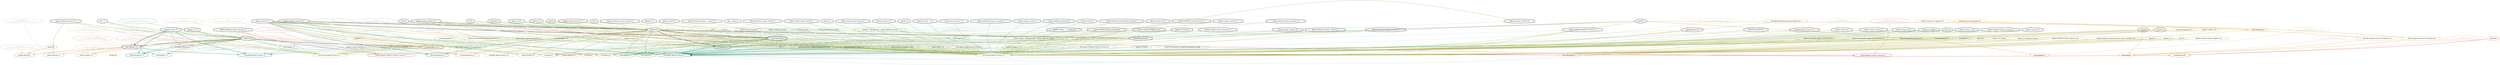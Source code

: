 strict digraph {
    node [shape=box];
    graph [splines=curved];
    277 [label="SPDXLicense\n2e979a0ee8bb4e88ead27bdbeb95f9c6"
        ,fontcolor=gray
        ,color="#b8bf62"
        ,fillcolor="beige;1"
        ,shape=ellipse];
    278 [label="spdx:Apache-1.0"
        ,shape=doubleoctagon];
    279 [label="Apache-1.0"
        ,shape=doubleoctagon];
    280 [label="Apache License 1.0"
        ,shape=doubleoctagon];
    293 [label="SPDXLicense\n13270ee890cf21b28236b715c5750e58"
        ,fontcolor=gray
        ,color="#b8bf62"
        ,fillcolor="beige;1"
        ,shape=ellipse];
    294 [label="spdx:Apache-2.0"
        ,shape=tripleoctagon];
    295 [label="Apache-2.0"
        ,shape=doubleoctagon];
    296 [label="Apache License 2.0"
        ,shape=doubleoctagon];
    4896 [label="OSILicense\n59a5d674a5bebcfaac422eaaf5910e85"
         ,fontcolor=gray
         ,color="#78ab63"
         ,fillcolor="beige;1"
         ,shape=ellipse];
    4897 [label="osi:Apache-2.0"
         ,shape=doubleoctagon];
    4898 [label="Apache License, Version 2.0"
         ,shape=doubleoctagon];
    4899 [label="DEP5:Apache-2.0"
         ,color="#78ab63"
         ,shape=doubleoctagon];
    4900 [label="Trove:License :: OSI Approved :: Apache Software License"
         ,color="#78ab63"
         ,shape=doubleoctagon];
    4901 [label="License :: OSI Approved :: Apache Software License"
         ,color="#78ab63"
         ,shape=doubleoctagon];
    5458 [label="GoogleLicense\n470be82c5e44df12db50cdacd5353d4b"
         ,fontcolor=gray
         ,color="#e06f45"
         ,fillcolor="beige;1"
         ,shape=ellipse];
    5459 [label="google:Apache10"
         ,color="#e06f45"
         ,shape=doubleoctagon];
    5460 [label=Apache10
         ,color="#e06f45"
         ,shape=doubleoctagon];
    5464 [label="GoogleLicense\n1faed03df800124d440e3d6d27d497ce"
         ,fontcolor=gray
         ,color="#e06f45"
         ,fillcolor="beige;1"
         ,shape=ellipse];
    5465 [label="google:Apache20"
         ,color="#e06f45"
         ,shape=doubleoctagon];
    5466 [label=Apache20
         ,color="#e06f45"
         ,shape=doubleoctagon];
    5878 [label="FedoraEntry\n2076d6cb36ab6e203af135a18e775e1d"
         ,fontcolor=gray
         ,color="#e09d4b"
         ,fillcolor="beige;1"
         ,shape=ellipse];
    5879 [label="Fedora:Apache-1.0"
         ,color="#e09d4b"
         ,shape=doubleoctagon];
    5880 [label="Apache Software License 1.0"
         ,shape=doubleoctagon];
    5881 [label="ASL 1.0"
         ,shape=doubleoctagon];
    5901 [label="FedoraEntry\n88fdb2c32ed7e670c4678d4bd13f224f"
         ,fontcolor=gray
         ,color="#e09d4b"
         ,fillcolor="beige;1"
         ,shape=ellipse];
    5902 [label="Fedora:Apache-2.0"
         ,color="#e09d4b"
         ,shape=doubleoctagon];
    5903 [label="Apache Software License 2.0"
         ,shape=doubleoctagon];
    5904 [label="ASL 2.0"
         ,shape=doubleoctagon];
    8641 [label="BlueOakCouncil\n6eb0586f9de92c4ddfcdb0138e605d37"
         ,fontcolor=gray
         ,color="#00876c"
         ,fillcolor="beige;1"
         ,shape=ellipse];
    8642 [label="BlueOak:Apache-2.0"
         ,color="#00876c"
         ,shape=doubleoctagon];
    8761 [label="BlueOakCouncil\n38a8aaf1fe920b0513ac3065b4a5e2e3"
         ,fontcolor=gray
         ,color="#00876c"
         ,fillcolor="beige;1"
         ,shape=ellipse];
    8762 [label="BlueOak:Apache-1.0"
         ,color="#00876c"
         ,shape=doubleoctagon];
    9585 [label="OSADLRule\n36afe69a9aa0ad2598b97eb33f60dfed"
         ,fontcolor=gray
         ,color="#58a066"
         ,fillcolor="beige;1"
         ,shape=ellipse];
    9586 [label="osadl:Apache-1.0"
         ,color="#58a066"
         ,shape=doubleoctagon];
    9659 [label="OSADLRule\n49aee6101409bf0135b67aafa61701c1"
         ,fontcolor=gray
         ,color="#58a066"
         ,fillcolor="beige;1"
         ,shape=ellipse];
    9660 [label="osadl:Apache-2.0"
         ,color="#58a066"
         ,shape=doubleoctagon];
    9886 [label="OSADLMatrix\nc6ea3454b62996dd9418bf4be96546f0"
         ,fontcolor=gray
         ,color="#58a066"
         ,fillcolor="beige;1"
         ,shape=ellipse];
    9890 [label="OSADLMatrix\n6830ea32e58246b02014394270184c21"
         ,fontcolor=gray
         ,color="#58a066"
         ,fillcolor="beige;1"
         ,shape=ellipse];
    10776 [label="fsf:apache1"
          ,color="#deb256"
          ,shape=octagon];
    10781 [label="FSF\naf5908451e26371ad0502296561208ba"
          ,fontcolor=gray
          ,color="#deb256"
          ,fillcolor="beige;1"
          ,shape=ellipse];
    10782 [label="fsf:apache2"
          ,color="#deb256"
          ,shape=doubleoctagon];
    10783 [label=apache2
          ,shape=doubleoctagon];
    10946 [label="ChooseALicense\n426cf0231d187cdfb50b1c185e6e465b"
          ,fontcolor=gray
          ,color="#58a066"
          ,fillcolor="beige;1"
          ,shape=ellipse];
    10947 [label="cal:apache-2"
          ,color="#58a066"
          ,shape=doubleoctagon];
    10948 [label="apache-2"
          ,shape=doubleoctagon];
    11834 [label="ScancodeData\n45fc63b153cea6b8dc17d408cc65fc07"
          ,fontcolor=gray
          ,color="#dac767"
          ,fillcolor="beige;1"
          ,shape=ellipse];
    11835 [label="scancode:apache-1.0"
          ,shape=doubleoctagon];
    11836 [label="Apache 1.0"
          ,color="#dac767"
          ,shape=doubleoctagon];
    11858 [label="ScancodeData\n9782aed28af73910dc5f9e54cd191a1b"
          ,fontcolor=gray
          ,color="#dac767"
          ,fillcolor="beige;1"
          ,shape=ellipse];
    11859 [label="scancode:apache-2.0"
          ,shape=doubleoctagon];
    11860 [label="Apache 2.0"
          ,shape=doubleoctagon];
    25971 [label="OSLC\nf4919478e037682a0831b1cdf2a6de30"
          ,fontcolor=gray
          ,color="#98b561"
          ,fillcolor="beige;1"
          ,shape=ellipse];
    25972 [label="oslc:Apache-2"
          ,color="#98b561"
          ,shape=doubleoctagon];
    26100 [label="Fossology\nd274775dd6fd7db1f9c6efa3cfcd7705"
          ,fontcolor=gray
          ,color="#e18745"
          ,fillcolor="beige;1"
          ,shape=ellipse];
    26101 [label="fossology:Apache-1.0"
          ,color="#e18745"
          ,shape=doubleoctagon];
    26103 [label="Fossology\n0c2e8b01523f97724ea058224e60f4e9"
          ,fontcolor=gray
          ,color="#e18745"
          ,fillcolor="beige;1"
          ,shape=ellipse];
    26104 [label="fossology:Apache-2.0"
          ,color="#e18745"
          ,shape=doubleoctagon];
    28339 [label="OKFN\n31305343b21aac2d9963ba752be1aae1"
          ,fontcolor=gray
          ,color="#379469"
          ,fillcolor="beige;1"
          ,shape=ellipse];
    28340 [label="apache2.0"
          ,shape=doubleoctagon];
    28604 [label="OrtLicenseCategorization\necc6beaffb34f564988f8b30dc84e40e"
          ,fontcolor=gray
          ,color="#dc574a"
          ,fillcolor="beige;1"
          ,shape=ellipse];
    28606 [label="OrtLicenseCategorization\nd70d8f32d4d34a409409dea2454a99ae"
          ,fontcolor=gray
          ,color="#dc574a"
          ,fillcolor="beige;1"
          ,shape=ellipse];
    35458 [label="OrtLicenseCategorization\n4f5da1d15d0d39700c6197788aa23259"
          ,fontcolor=gray
          ,color="#e18745"
          ,fillcolor="beige;1"
          ,shape=ellipse];
    35461 [label="OrtLicenseCategorization\n4fd0e6563f909218396541bf3702fec7"
          ,fontcolor=gray
          ,color="#e18745"
          ,fillcolor="beige;1"
          ,shape=ellipse];
    36456 [label="CavilLicenseChange\na7a20db5e5417b45744932d48d2ca2b6"
          ,fontcolor=gray
          ,color="#379469"
          ,fillcolor="beige;1"
          ,shape=ellipse];
    36457 [label="cavil:Apache-1.0"
          ,color="#379469"
          ,shape=doubleoctagon];
    36461 [label="CavilLicenseChange\n4a6ce3994133aa829098163803bd97d0"
          ,fontcolor=gray
          ,color="#379469"
          ,fillcolor="beige;1"
          ,shape=ellipse];
    36462 [label="cavil:Apache-2.0"
          ,color="#379469"
          ,shape=doubleoctagon];
    36463 [label=ASL2
          ,shape=doubleoctagon];
    36464 [label="ASLv.."
          ,color="#379469"
          ,shape=octagon];
    36465 [label=ASLv2
          ,shape=doubleoctagon];
    36466 [label="ASLv2.0"
          ,color="#379469"
          ,shape=octagon];
    36467 [label="Apache License"
          ,shape=octagon];
    36468 [label="Apache License Version 2.0"
          ,shape=doubleoctagon];
    36469 [label="Apache Software License"
          ,shape=octagon];
    36470 [label="Apache Software License .."
          ,color="#379469"
          ,shape=octagon];
    36471 [label="Apache Software License, Version 2.0"
          ,shape=doubleoctagon];
    36472 [label="Apache v2.0"
          ,shape=doubleoctagon];
    36473 [label="The Apache Software License"
          ,color="#379469"
          ,shape=octagon];
    38683 [label="MetaeffektLicense\n9fa4ad242965701e6e059a4ebc16899b"
          ,fontcolor=gray
          ,color="#00876c"
          ,fillcolor="beige;1"
          ,shape=ellipse];
    38684 [label="metaeffekt:Apache License 2.0"
          ,color="#00876c"
          ,shape=doubleoctagon];
    38685 [label="Apache License, ASL Version 2.0"
          ,shape=doubleoctagon];
    38686 [label="The Apache Software License, Version 2.0"
          ,color="#00876c"
          ,shape=octagon];
    38687 [label="apache 2"
          ,shape=doubleoctagon];
    38688 [label=apache_v2
          ,shape=doubleoctagon];
    38689 [label="Apache Sofware License, Version 2.0"
          ,shape=doubleoctagon];
    38690 [label="Apache Software License,Version 2.0"
          ,shape=doubleoctagon];
    38691 [label="Apache Software License, Verision 2.0"
          ,shape=doubleoctagon];
    38692 [label="Apache Software License, Verion 2.0"
          ,shape=doubleoctagon];
    38693 [label="Apache Software License, Ve rsion 2.0"
          ,shape=doubleoctagon];
    38694 [label="Apache Software Licence, Version 2.0"
          ,shape=doubleoctagon];
    38695 [label="Apache Software License, Versino 2.0"
          ,shape=doubleoctagon];
    38696 [label="Apache Public License, Version 2"
          ,shape=doubleoctagon];
    38697 [label="Apache License (VERSION 2.0)"
          ,shape=doubleoctagon];
    38698 [label="Apache Licence, version 2.0"
          ,shape=doubleoctagon];
    38699 [label="Apache2 License"
          ,color="#00876c"
          ,shape=octagon];
    38700 [label="Apache-2.0 License"
          ,shape=doubleoctagon];
    38701 [label="Apache v2"
          ,shape=doubleoctagon];
    38702 [label="Apache v.2 License"
          ,shape=doubleoctagon];
    38703 [label="Apache license, version 2"
          ,shape=doubleoctagon];
    38704 [label="Apache Version 2.0"
          ,shape=doubleoctagon];
    38705 [label="Apache Source License 2.0"
          ,shape=doubleoctagon];
    38706 [label="Apache Software License version 2.0"
          ,shape=doubleoctagon];
    38707 [label="Apache Software License V2.0"
          ,shape=doubleoctagon];
    38708 [label="Apache Software License - Version 2.0"
          ,shape=doubleoctagon];
    38709 [label="Apache Software License (ASL) version 2.0"
          ,shape=doubleoctagon];
    38710 [label="Apache License, Verison 2.0"
          ,shape=doubleoctagon];
    38711 [label="Apache License, Verision 2.0"
          ,shape=doubleoctagon];
    38712 [label="Apache License v2"
          ,shape=doubleoctagon];
    38713 [label="Apache License v 2.0"
          ,shape=doubleoctagon];
    38714 [label="Apache License V2.0"
          ,shape=doubleoctagon];
    38715 [label="Apache License 2"
          ,shape=doubleoctagon];
    38716 [label="Apache License - v2.0"
          ,shape=doubleoctagon];
    38717 [label="Apache License - v 2.0"
          ,shape=doubleoctagon];
    38718 [label="Apache License - Version 2.0"
          ,shape=doubleoctagon];
    38719 [label="Apache License (v2.0)"
          ,shape=doubleoctagon];
    38720 [label="Apache Licens version 2.0"
          ,shape=doubleoctagon];
    38721 [label="Apache Licene 2.0"
          ,shape=doubleoctagon];
    38722 [label="Apache Licence 2.0"
          ,shape=doubleoctagon];
    38723 [label="Apache 2 license"
          ,color="#00876c"
          ,shape=octagon];
    38724 [label="http://www.opensource.org/licenses/apache2.0.php"
          ,color="#00876c"
          ,shape=octagon];
    38726 [label="Apache Software License， Version 2.0"
          ,shape=doubleoctagon];
    38727 [label=ALv2
          ,shape=doubleoctagon];
    38728 [label="APACHE LICENSE-2.0"
          ,shape=doubleoctagon];
    38729 [label="ASL, version 2"
          ,shape=doubleoctagon];
    38730 [label="ASL-2.0"
          ,shape=doubleoctagon];
    38731 [label="ASL 2"
          ,color="#00876c"
          ,shape=octagon];
    38732 [label="http://opensource.org/licenses/apache2.0.php"
          ,color="#00876c"
          ,shape=octagon];
    38734 [label="Apache (Software) License, version 2.0"
          ,shape=doubleoctagon];
    38735 [label="http://xml.apache.org/xerces2-j/"
          ,color="#00876c"
          ,shape=octagon];
    38737 [label="Apache License, = = Version 2.0"
          ,shape=doubleoctagon];
    38738 [label="Apache (ASL) 2.0"
          ,color="#00876c"
          ,shape=octagon];
    38739 [label="Apache Software License v2"
          ,color="#00876c"
          ,shape=octagon];
    38740 [label="www.apache.org/licenses/LICENSE-2.0"
          ,color="#00876c"
          ,shape=octagon];
    38762 [label="MetaeffektLicense\nc08dd103dbe3d931f49b6fa24b75cbef"
          ,fontcolor=gray
          ,color="#00876c"
          ,fillcolor="beige;1"
          ,shape=ellipse];
    38763 [label="metaeffekt:Apache License 1.0"
          ,color="#00876c"
          ,shape=doubleoctagon];
    38764 [label="Apache License Version 1.0"
          ,color="#00876c"
          ,shape=octagon];
    38765 [label="http://www.apache.org/licenses/LICENSE-1.0"
          ,color="#00876c"
          ,shape=octagon];
    38767 [label="https://spdx.org/licenses/apache-1.0"
          ,color="#00876c"
          ,shape=octagon];
    50041 [label="HermineLicense\nd38b64199d2f8642cffcc5fc99c5c9f2"
          ,fontcolor=gray
          ,color="#dc574a"
          ,fillcolor="beige;1"
          ,shape=ellipse];
    50045 [label="HermineLicense\n8164a9580d2ddac60933a22d59a0e124"
          ,fontcolor=gray
          ,color="#dc574a"
          ,fillcolor="beige;1"
          ,shape=ellipse];
    50215 [label="WarprLicense\n8c25c82a8611a7ea85ab3257bcb703d0"
          ,fontcolor=gray
          ,color="#e09d4b"
          ,fillcolor="beige;1"
          ,shape=ellipse];
    50216 [label="warpr:Apache-2"
          ,color="#e09d4b"
          ,shape=doubleoctagon];
    50369 [label="FossLicense\na3ba433ea676b883f4149167c34baebb"
          ,fontcolor=gray
          ,color="#b8bf62"
          ,fillcolor="beige;1"
          ,shape=ellipse];
    50370 [label="foss-license:Apache License 1.0"
          ,color="#b8bf62"
          ,shape=doubleoctagon];
    50371 [label="Apache License-1.0"
          ,color="#b8bf62"
          ,shape=doubleoctagon];
    50372 [label="Apache (v1.0)"
          ,shape=doubleoctagon];
    50373 [label="Apache Software License, Version 1.0"
          ,shape=doubleoctagon];
    50374 [label="scancode://apache-1.0"
          ,color="#b8bf62"
          ,shape=doubleoctagon];
    50375 [label="http://www.apache.org/licenses/LICENSE-1.0"
          ,color="#b8bf62"
          ,shape=doubleoctagon];
    50376 [label="https://spdx.org/licenses/apache-1.0"
          ,color="#b8bf62"
          ,shape=doubleoctagon];
    50377 [label="scancode:apache-1.0"
          ,color="#b8bf62"
          ,shape=doubleoctagon];
    50386 [label="FossLicense\n35bb849ec7d157f19f1ad717a139d4f7"
          ,fontcolor=gray
          ,color="#b8bf62"
          ,fillcolor="beige;1"
          ,shape=ellipse];
    50387 [label="foss-license:Apache License 2.0"
          ,color="#b8bf62"
          ,shape=doubleoctagon];
    50388 [label="Apache (v2.0)"
          ,shape=doubleoctagon];
    50389 [label="scancode://apache-2.0"
          ,color="#b8bf62"
          ,shape=doubleoctagon];
    50390 [label="The Apache Software License, Version 2.0"
          ,color="#b8bf62"
          ,shape=doubleoctagon];
    50391 [label="Apache License  2.0"
          ,color="#b8bf62"
          ,shape=doubleoctagon];
    50392 [label="http://www.apache.org/licenses/LICENSE-2.0"
          ,color="#b8bf62"
          ,shape=doubleoctagon];
    50393 [label="https://www.apache.org/licenses/LICENSE-2.0"
          ,color="#b8bf62"
          ,shape=doubleoctagon];
    50394 [label="http://xml.apache.org/xerces2-j/"
          ,color="#b8bf62"
          ,shape=doubleoctagon];
    50395 [label="scancode:apache-2.0"
          ,color="#b8bf62"
          ,shape=doubleoctagon];
    50396 [label="osi:Apache-2.0"
          ,color="#b8bf62"
          ,shape=doubleoctagon];
    50397 [label=Apachev2
          ,color="#b8bf62"
          ,shape=doubleoctagon];
    50398 [label="Apache 2.0 License"
          ,color="#b8bf62"
          ,shape=doubleoctagon];
    50399 [label="Apache 2.0 Software License"
          ,color="#b8bf62"
          ,shape=doubleoctagon];
    50400 [label="Apache Software License (Apache-2.0)"
          ,color="#b8bf62"
          ,shape=doubleoctagon];
    50401 [label="Apache Software License (Apache License, Version 2.0)"
          ,color="#b8bf62"
          ,shape=doubleoctagon];
    50402 [label="Apache 2."
          ,color="#b8bf62"
          ,shape=doubleoctagon];
    50403 [label="Apache -2.0"
          ,color="#b8bf62"
          ,shape=doubleoctagon];
    50404 [label="ASL2.0"
          ,color="#b8bf62"
          ,shape=doubleoctagon];
    50405 [label="Apache Software License (Apache 2.0)"
          ,color="#b8bf62"
          ,shape=doubleoctagon];
    51035 [label="FOSSLight\nbcfd62087da4e3c189c18d3569b29c22"
          ,fontcolor=gray
          ,color="#dac767"
          ,fillcolor="beige;1"
          ,shape=ellipse];
    51036 [label="fosslight:Apache License 2.0"
          ,color="#dac767"
          ,shape=doubleoctagon];
    51344 [label="HitachiOpenLicense\n6c442c0c638061223a2728b19c38e922"
          ,fontcolor=gray
          ,color="#d43d51"
          ,fillcolor="beige;1"
          ,shape=ellipse];
    51345 [label="hitachi:Apache License, Version 2.0"
          ,color="#d43d51"
          ,shape=doubleoctagon];
    51351 [label="HitachiOpenLicense\n980ccccd50c838e687504949e93a9fbc"
          ,fontcolor=gray
          ,color="#d43d51"
          ,fillcolor="beige;1"
          ,shape=ellipse];
    51352 [label="hitachi:Apache Software License, Version 1.0"
          ,color="#d43d51"
          ,shape=doubleoctagon];
    54330 [label="EclipseLicense\n2291a898ec2850fa4d9a1baa430a4cc5"
          ,fontcolor=gray
          ,color="#98b561"
          ,fillcolor="beige;1"
          ,shape=ellipse];
    54331 [label="eclipse:Apache-1.0"
          ,color="#98b561"
          ,shape=doubleoctagon];
    54334 [label="EclipseLicense\n2bfed1517ab82042e1822283d67ef4bb"
          ,fontcolor=gray
          ,color="#98b561"
          ,fillcolor="beige;1"
          ,shape=ellipse];
    54335 [label="eclipse:Apache-2.0"
          ,color="#98b561"
          ,shape=doubleoctagon];
    56094 [label="TLDRNaming\n4d479a564313ead4291bd17d5db3d77c"
          ,fontcolor=gray
          ,color="#deb256"
          ,fillcolor="beige;1"
          ,shape=ellipse];
    56095 [label="tldr:apache2"
          ,color="#deb256"
          ,shape=doubleoctagon];
    56096 [label="tldr-slug:apache-license-2.0-(apache-2.0)"
          ,color="#deb256"
          ,shape=doubleoctagon];
    56097 [label="apache-license-2.0-(apache-2.0)"
          ,color="#deb256"
          ,shape=doubleoctagon];
    56098 [label="tldr-title:Apache License 2.0 (Apache-2.0)"
          ,color="#deb256"
          ,shape=doubleoctagon];
    56099 [label="Apache License 2.0 (Apache-2.0)"
          ,color="#deb256"
          ,shape=doubleoctagon];
    57930 [label="TLDRNaming\n9fd8ed1aea575baa505486c33c419efa"
          ,fontcolor=gray
          ,color="#deb256"
          ,fillcolor="beige;1"
          ,shape=ellipse];
    57931 [label="tldr-title:Apache 2"
          ,color="#deb256"
          ,shape=doubleoctagon];
    57932 [label="tldr-slug:apache-2"
          ,color="#deb256"
          ,shape=doubleoctagon];
    58446 [label="Curation\n48095e157830adbd6c98b7b6591ffee6"
          ,fontcolor=gray
          ,color="#78ab63"
          ,fillcolor="beige;1"
          ,shape=ellipse];
    58448 [label="Curation\nc35c93bc4e57be1f9c81338a8bd45ce6"
          ,fontcolor=gray
          ,color="#78ab63"
          ,fillcolor="beige;1"
          ,shape=ellipse];
    277 -> 278 [weight=0.5
               ,color="#b8bf62"];
    278 -> 5459 [style=bold
                ,arrowhead=vee
                ,weight=0.7
                ,color="#e06f45"];
    278 -> 5879 [style=bold
                ,arrowhead=vee
                ,weight=0.7
                ,color="#e09d4b"];
    278 -> 9586 [style=bold
                ,arrowhead=vee
                ,weight=0.7
                ,color="#58a066"];
    278 -> 10776 [style=dashed
                 ,arrowhead=vee
                 ,weight=0.5
                 ,color="#deb256"];
    278 -> 38763 [style=bold
                 ,arrowhead=vee
                 ,weight=0.7
                 ,color="#00876c"];
    279 -> 278 [style=bold
               ,arrowhead=vee
               ,weight=0.7];
    279 -> 5879 [style=bold
                ,arrowhead=vee
                ,weight=0.7
                ,color="#e09d4b"];
    279 -> 8762 [style=bold
                ,arrowhead=vee
                ,weight=0.7
                ,color="#00876c"];
    279 -> 9586 [style=bold
                ,arrowhead=vee
                ,weight=0.7
                ,color="#58a066"];
    279 -> 11835 [style=bold
                 ,arrowhead=vee
                 ,weight=0.7];
    279 -> 26101 [style=bold
                 ,arrowhead=vee
                 ,weight=0.7
                 ,color="#e18745"];
    279 -> 36457 [style=bold
                 ,arrowhead=vee
                 ,weight=0.7
                 ,color="#379469"];
    279 -> 36457 [style=bold
                 ,arrowhead=vee
                 ,weight=0.7
                 ,color="#379469"];
    279 -> 54331 [style=bold
                 ,arrowhead=vee
                 ,weight=0.7
                 ,color="#98b561"];
    280 -> 278 [style=bold
               ,arrowhead=vee
               ,weight=0.7];
    280 -> 8762 [style=bold
                ,arrowhead=vee
                ,weight=0.7
                ,color="#00876c"];
    280 -> 11835 [style=bold
                 ,arrowhead=vee
                 ,weight=0.7
                 ,color="#dac767"];
    280 -> 26101 [style=bold
                 ,arrowhead=vee
                 ,weight=0.7
                 ,color="#e18745"];
    280 -> 38763 [style=bold
                 ,arrowhead=vee
                 ,weight=0.7
                 ,color="#00876c"];
    280 -> 38763 [style=bold
                 ,arrowhead=vee
                 ,weight=0.7
                 ,color="#00876c"];
    280 -> 50370 [style=bold
                 ,arrowhead=vee
                 ,weight=0.7
                 ,color="#b8bf62"];
    293 -> 294 [weight=0.5
               ,color="#b8bf62"];
    294 -> 4897 [style=bold
                ,arrowhead=vee
                ,weight=0.7
                ,color="#78ab63"];
    294 -> 5465 [style=bold
                ,arrowhead=vee
                ,weight=0.7
                ,color="#e06f45"];
    294 -> 5902 [style=bold
                ,arrowhead=vee
                ,weight=0.7
                ,color="#e09d4b"];
    294 -> 9660 [style=bold
                ,arrowhead=vee
                ,weight=0.7
                ,color="#58a066"];
    294 -> 10782 [style=dashed
                 ,arrowhead=vee
                 ,weight=0.5
                 ,color="#deb256"];
    294 -> 10947 [style=bold
                 ,arrowhead=vee
                 ,weight=0.7
                 ,color="#58a066"];
    294 -> 25972 [style=bold
                 ,arrowhead=vee
                 ,weight=0.7
                 ,color="#98b561"];
    294 -> 38684 [style=bold
                 ,arrowhead=vee
                 ,weight=0.7
                 ,color="#00876c"];
    295 -> 294 [style=bold
               ,arrowhead=vee
               ,weight=0.7];
    295 -> 4897 [style=bold
                ,arrowhead=vee
                ,weight=0.7];
    295 -> 4899 [style=bold
                ,arrowhead=vee
                ,weight=0.7
                ,color="#78ab63"];
    295 -> 5902 [style=bold
                ,arrowhead=vee
                ,weight=0.7
                ,color="#e09d4b"];
    295 -> 8642 [style=bold
                ,arrowhead=vee
                ,weight=0.7
                ,color="#00876c"];
    295 -> 9660 [style=bold
                ,arrowhead=vee
                ,weight=0.7
                ,color="#58a066"];
    295 -> 11859 [style=bold
                 ,arrowhead=vee
                 ,weight=0.7];
    295 -> 26104 [style=bold
                 ,arrowhead=vee
                 ,weight=0.7
                 ,color="#e18745"];
    295 -> 36462 [style=bold
                 ,arrowhead=vee
                 ,weight=0.7
                 ,color="#379469"];
    295 -> 36462 [style=bold
                 ,arrowhead=vee
                 ,weight=0.7
                 ,color="#379469"];
    295 -> 38684 [style=dashed
                 ,arrowhead=vee
                 ,weight=0.5
                 ,color="#00876c"];
    295 -> 50387 [style=bold
                 ,arrowhead=vee
                 ,weight=0.7
                 ,color="#b8bf62"];
    295 -> 51036 [style=bold
                 ,arrowhead=vee
                 ,weight=0.7
                 ,color="#dac767"];
    295 -> 54335 [style=bold
                 ,arrowhead=vee
                 ,weight=0.7
                 ,color="#98b561"];
    296 -> 294 [style=bold
               ,arrowhead=vee
               ,weight=0.7];
    296 -> 8642 [style=bold
                ,arrowhead=vee
                ,weight=0.7
                ,color="#00876c"];
    296 -> 10947 [style=bold
                 ,arrowhead=vee
                 ,weight=0.7
                 ,color="#58a066"];
    296 -> 11859 [style=bold
                 ,arrowhead=vee
                 ,weight=0.7
                 ,color="#dac767"];
    296 -> 26104 [style=bold
                 ,arrowhead=vee
                 ,weight=0.7
                 ,color="#e18745"];
    296 -> 36462 [style=dashed
                 ,arrowhead=vee
                 ,weight=0.5
                 ,color="#379469"];
    296 -> 38684 [style=bold
                 ,arrowhead=vee
                 ,weight=0.7
                 ,color="#00876c"];
    296 -> 38684 [style=bold
                 ,arrowhead=vee
                 ,weight=0.7
                 ,color="#00876c"];
    296 -> 50387 [style=bold
                 ,arrowhead=vee
                 ,weight=0.7
                 ,color="#b8bf62"];
    296 -> 51036 [style=bold
                 ,arrowhead=vee
                 ,weight=0.7
                 ,color="#dac767"];
    4896 -> 4897 [weight=0.5
                 ,color="#78ab63"];
    4897 -> 38684 [style=dashed
                  ,arrowhead=vee
                  ,weight=0.5
                  ,color="#00876c"];
    4898 -> 295 [style=bold
                ,arrowhead=vee
                ,weight=0.7
                ,color="#78ab63"];
    4898 -> 4897 [style=bold
                 ,arrowhead=vee
                 ,weight=0.7
                 ,color="#78ab63"];
    4898 -> 10782 [style=bold
                  ,arrowhead=vee
                  ,weight=0.7
                  ,color="#deb256"];
    4898 -> 36462 [style=dashed
                  ,arrowhead=vee
                  ,weight=0.5
                  ,color="#379469"];
    4898 -> 38684 [style=dashed
                  ,arrowhead=vee
                  ,weight=0.5
                  ,color="#00876c"];
    4898 -> 50387 [style=bold
                  ,arrowhead=vee
                  ,weight=0.7
                  ,color="#b8bf62"];
    4898 -> 51345 [style=bold
                  ,arrowhead=vee
                  ,weight=0.7
                  ,color="#d43d51"];
    4899 -> 4897 [style=bold
                 ,arrowhead=vee
                 ,weight=0.7
                 ,color="#78ab63"];
    4900 -> 4897 [style=bold
                 ,arrowhead=vee
                 ,weight=0.7
                 ,color="#78ab63"];
    4901 -> 4900 [style=bold
                 ,arrowhead=vee
                 ,weight=0.7
                 ,color="#78ab63"];
    5458 -> 5459 [weight=0.5
                 ,color="#e06f45"];
    5460 -> 5459 [style=bold
                 ,arrowhead=vee
                 ,weight=0.7
                 ,color="#e06f45"];
    5464 -> 5465 [weight=0.5
                 ,color="#e06f45"];
    5466 -> 5465 [style=bold
                 ,arrowhead=vee
                 ,weight=0.7
                 ,color="#e06f45"];
    5878 -> 5879 [weight=0.5
                 ,color="#e09d4b"];
    5880 -> 279 [style=bold
                ,arrowhead=vee
                ,weight=0.7
                ,color="#78ab63"];
    5880 -> 5879 [style=dashed
                 ,arrowhead=vee
                 ,weight=0.5
                 ,color="#e09d4b"];
    5880 -> 50370 [style=bold
                  ,arrowhead=vee
                  ,weight=0.7
                  ,color="#b8bf62"];
    5880 -> 54331 [style=bold
                  ,arrowhead=vee
                  ,weight=0.7
                  ,color="#98b561"];
    5881 -> 279 [style=bold
                ,arrowhead=vee
                ,weight=0.7
                ,color="#78ab63"];
    5881 -> 5879 [style=dashed
                 ,arrowhead=vee
                 ,weight=0.5
                 ,color="#e09d4b"];
    5881 -> 38763 [style=dashed
                  ,arrowhead=vee
                  ,weight=0.5
                  ,color="#00876c"];
    5881 -> 50370 [style=bold
                  ,arrowhead=vee
                  ,weight=0.7
                  ,color="#b8bf62"];
    5901 -> 5902 [weight=0.5
                 ,color="#e09d4b"];
    5903 -> 295 [style=bold
                ,arrowhead=vee
                ,weight=0.7];
    5903 -> 5902 [style=dashed
                 ,arrowhead=vee
                 ,weight=0.5
                 ,color="#e09d4b"];
    5903 -> 25972 [style=bold
                  ,arrowhead=vee
                  ,weight=0.7
                  ,color="#98b561"];
    5903 -> 38684 [style=dashed
                  ,arrowhead=vee
                  ,weight=0.5
                  ,color="#00876c"];
    5903 -> 50387 [style=bold
                  ,arrowhead=vee
                  ,weight=0.7
                  ,color="#b8bf62"];
    5903 -> 54335 [style=bold
                  ,arrowhead=vee
                  ,weight=0.7
                  ,color="#98b561"];
    5904 -> 295 [style=bold
                ,arrowhead=vee
                ,weight=0.7
                ,color="#78ab63"];
    5904 -> 5902 [style=dashed
                 ,arrowhead=vee
                 ,weight=0.5
                 ,color="#e09d4b"];
    5904 -> 36462 [style=dashed
                  ,arrowhead=vee
                  ,weight=0.5
                  ,color="#379469"];
    5904 -> 50387 [style=bold
                  ,arrowhead=vee
                  ,weight=0.7
                  ,color="#b8bf62"];
    8641 -> 8642 [weight=0.5
                 ,color="#00876c"];
    8761 -> 8762 [weight=0.5
                 ,color="#00876c"];
    9585 -> 9586 [weight=0.5
                 ,color="#58a066"];
    9659 -> 9660 [weight=0.5
                 ,color="#58a066"];
    9886 -> 9586 [weight=0.5
                 ,color="#58a066"];
    9890 -> 9660 [weight=0.5
                 ,color="#58a066"];
    10781 -> 10782 [weight=0.5
                   ,color="#deb256"];
    10783 -> 10782 [style=bold
                   ,arrowhead=vee
                   ,weight=0.7
                   ,color="#deb256"];
    10783 -> 50387 [style=bold
                   ,arrowhead=vee
                   ,weight=0.7
                   ,color="#b8bf62"];
    10783 -> 56095 [style=bold
                   ,arrowhead=vee
                   ,weight=0.7
                   ,color="#deb256"];
    10946 -> 10947 [weight=0.5
                   ,color="#58a066"];
    10948 -> 10947 [style=bold
                   ,arrowhead=vee
                   ,weight=0.7
                   ,color="#58a066"];
    10948 -> 25972 [style=bold
                   ,arrowhead=vee
                   ,weight=0.7
                   ,color="#98b561"];
    10948 -> 50216 [style=bold
                   ,arrowhead=vee
                   ,weight=0.7
                   ,color="#e09d4b"];
    10948 -> 50387 [style=bold
                   ,arrowhead=vee
                   ,weight=0.7
                   ,color="#b8bf62"];
    10948 -> 57932 [style=bold
                   ,arrowhead=vee
                   ,weight=0.7
                   ,color="#deb256"];
    11834 -> 11835 [weight=0.5
                   ,color="#dac767"];
    11835 -> 38763 [style=dashed
                   ,arrowhead=vee
                   ,weight=0.5
                   ,color="#00876c"];
    11836 -> 11835 [style=bold
                   ,arrowhead=vee
                   ,weight=0.7
                   ,color="#dac767"];
    11858 -> 11859 [weight=0.5
                   ,color="#dac767"];
    11859 -> 38684 [style=dashed
                   ,arrowhead=vee
                   ,weight=0.5
                   ,color="#00876c"];
    11859 -> 50370 [style=bold
                   ,arrowhead=vee
                   ,weight=0.7
                   ,color="#b8bf62"];
    11859 -> 50387 [style=bold
                   ,arrowhead=vee
                   ,weight=0.7
                   ,color="#b8bf62"];
    11860 -> 11859 [style=bold
                   ,arrowhead=vee
                   ,weight=0.7
                   ,color="#dac767"];
    11860 -> 36462 [style=dashed
                   ,arrowhead=vee
                   ,weight=0.5
                   ,color="#379469"];
    11860 -> 38684 [style=dashed
                   ,arrowhead=vee
                   ,weight=0.5
                   ,color="#00876c"];
    11860 -> 50387 [style=bold
                   ,arrowhead=vee
                   ,weight=0.7
                   ,color="#b8bf62"];
    25971 -> 25972 [weight=0.5
                   ,color="#98b561"];
    26100 -> 26101 [weight=0.5
                   ,color="#e18745"];
    26103 -> 26104 [weight=0.5
                   ,color="#e18745"];
    28339 -> 295 [weight=0.5
                 ,color="#379469"];
    28340 -> 295 [style=dashed
                 ,arrowhead=vee
                 ,weight=0.5
                 ,color="#379469"];
    28340 -> 50387 [style=bold
                   ,arrowhead=vee
                   ,weight=0.7
                   ,color="#b8bf62"];
    28604 -> 278 [weight=0.5
                 ,color="#dc574a"];
    28606 -> 294 [weight=0.5
                 ,color="#dc574a"];
    35458 -> 278 [weight=0.5
                 ,color="#e18745"];
    35461 -> 294 [weight=0.5
                 ,color="#e18745"];
    36456 -> 36457 [weight=0.5
                   ,color="#379469"];
    36461 -> 36462 [weight=0.5
                   ,color="#379469"];
    36463 -> 36462 [style=dashed
                   ,arrowhead=vee
                   ,weight=0.5
                   ,color="#379469"];
    36463 -> 38684 [style=dashed
                   ,arrowhead=vee
                   ,weight=0.5
                   ,color="#00876c"];
    36463 -> 50387 [style=bold
                   ,arrowhead=vee
                   ,weight=0.7
                   ,color="#b8bf62"];
    36464 -> 36462 [style=dashed
                   ,arrowhead=vee
                   ,weight=0.5
                   ,color="#379469"];
    36465 -> 36462 [style=dashed
                   ,arrowhead=vee
                   ,weight=0.5
                   ,color="#379469"];
    36465 -> 38684 [style=dashed
                   ,arrowhead=vee
                   ,weight=0.5
                   ,color="#00876c"];
    36465 -> 50387 [style=bold
                   ,arrowhead=vee
                   ,weight=0.7
                   ,color="#b8bf62"];
    36466 -> 36462 [style=dashed
                   ,arrowhead=vee
                   ,weight=0.5
                   ,color="#379469"];
    36467 -> 36462 [style=dashed
                   ,arrowhead=vee
                   ,weight=0.5
                   ,color="#379469"];
    36467 -> 38684 [style=dashed
                   ,arrowhead=vee
                   ,weight=0.5
                   ,color="#00876c"];
    36467 -> 38763 [style=dashed
                   ,arrowhead=vee
                   ,weight=0.5
                   ,color="#00876c"];
    36468 -> 36462 [style=dashed
                   ,arrowhead=vee
                   ,weight=0.5
                   ,color="#379469"];
    36468 -> 38684 [style=dashed
                   ,arrowhead=vee
                   ,weight=0.5
                   ,color="#00876c"];
    36468 -> 50387 [style=bold
                   ,arrowhead=vee
                   ,weight=0.7
                   ,color="#b8bf62"];
    36469 -> 36462 [style=dashed
                   ,arrowhead=vee
                   ,weight=0.5
                   ,color="#379469"];
    36470 -> 36462 [style=dashed
                   ,arrowhead=vee
                   ,weight=0.5
                   ,color="#379469"];
    36471 -> 36462 [style=dashed
                   ,arrowhead=vee
                   ,weight=0.5
                   ,color="#379469"];
    36471 -> 38684 [style=dashed
                   ,arrowhead=vee
                   ,weight=0.5
                   ,color="#00876c"];
    36471 -> 50387 [style=bold
                   ,arrowhead=vee
                   ,weight=0.7
                   ,color="#b8bf62"];
    36472 -> 36462 [style=dashed
                   ,arrowhead=vee
                   ,weight=0.5
                   ,color="#379469"];
    36472 -> 50387 [style=bold
                   ,arrowhead=vee
                   ,weight=0.7
                   ,color="#b8bf62"];
    36473 -> 36462 [style=dashed
                   ,arrowhead=vee
                   ,weight=0.5
                   ,color="#379469"];
    38683 -> 38684 [weight=0.5
                   ,color="#00876c"];
    38685 -> 38684 [style=dashed
                   ,arrowhead=vee
                   ,weight=0.5
                   ,color="#00876c"];
    38685 -> 50387 [style=bold
                   ,arrowhead=vee
                   ,weight=0.7
                   ,color="#b8bf62"];
    38686 -> 38684 [style=dashed
                   ,arrowhead=vee
                   ,weight=0.5
                   ,color="#00876c"];
    38687 -> 38684 [style=dashed
                   ,arrowhead=vee
                   ,weight=0.5
                   ,color="#00876c"];
    38687 -> 50387 [style=bold
                   ,arrowhead=vee
                   ,weight=0.7
                   ,color="#b8bf62"];
    38687 -> 57931 [style=bold
                   ,arrowhead=vee
                   ,weight=0.7
                   ,color="#deb256"];
    38688 -> 38684 [style=dashed
                   ,arrowhead=vee
                   ,weight=0.5
                   ,color="#00876c"];
    38688 -> 50387 [style=bold
                   ,arrowhead=vee
                   ,weight=0.7
                   ,color="#b8bf62"];
    38689 -> 38684 [style=dashed
                   ,arrowhead=vee
                   ,weight=0.5
                   ,color="#00876c"];
    38689 -> 50387 [style=bold
                   ,arrowhead=vee
                   ,weight=0.7
                   ,color="#b8bf62"];
    38690 -> 38684 [style=dashed
                   ,arrowhead=vee
                   ,weight=0.5
                   ,color="#00876c"];
    38690 -> 50387 [style=bold
                   ,arrowhead=vee
                   ,weight=0.7
                   ,color="#b8bf62"];
    38691 -> 38684 [style=dashed
                   ,arrowhead=vee
                   ,weight=0.5
                   ,color="#00876c"];
    38691 -> 50387 [style=bold
                   ,arrowhead=vee
                   ,weight=0.7
                   ,color="#b8bf62"];
    38692 -> 38684 [style=dashed
                   ,arrowhead=vee
                   ,weight=0.5
                   ,color="#00876c"];
    38692 -> 50387 [style=bold
                   ,arrowhead=vee
                   ,weight=0.7
                   ,color="#b8bf62"];
    38693 -> 38684 [style=dashed
                   ,arrowhead=vee
                   ,weight=0.5
                   ,color="#00876c"];
    38693 -> 50387 [style=bold
                   ,arrowhead=vee
                   ,weight=0.7
                   ,color="#b8bf62"];
    38694 -> 38684 [style=dashed
                   ,arrowhead=vee
                   ,weight=0.5
                   ,color="#00876c"];
    38694 -> 50387 [style=bold
                   ,arrowhead=vee
                   ,weight=0.7
                   ,color="#b8bf62"];
    38695 -> 38684 [style=dashed
                   ,arrowhead=vee
                   ,weight=0.5
                   ,color="#00876c"];
    38695 -> 50387 [style=bold
                   ,arrowhead=vee
                   ,weight=0.7
                   ,color="#b8bf62"];
    38696 -> 38684 [style=dashed
                   ,arrowhead=vee
                   ,weight=0.5
                   ,color="#00876c"];
    38696 -> 50387 [style=bold
                   ,arrowhead=vee
                   ,weight=0.7
                   ,color="#b8bf62"];
    38697 -> 38684 [style=dashed
                   ,arrowhead=vee
                   ,weight=0.5
                   ,color="#00876c"];
    38697 -> 50387 [style=bold
                   ,arrowhead=vee
                   ,weight=0.7
                   ,color="#b8bf62"];
    38698 -> 38684 [style=dashed
                   ,arrowhead=vee
                   ,weight=0.5
                   ,color="#00876c"];
    38698 -> 50387 [style=bold
                   ,arrowhead=vee
                   ,weight=0.7
                   ,color="#b8bf62"];
    38699 -> 38684 [style=dashed
                   ,arrowhead=vee
                   ,weight=0.5
                   ,color="#00876c"];
    38700 -> 38684 [style=dashed
                   ,arrowhead=vee
                   ,weight=0.5
                   ,color="#00876c"];
    38700 -> 50387 [style=bold
                   ,arrowhead=vee
                   ,weight=0.7
                   ,color="#b8bf62"];
    38701 -> 38684 [style=dashed
                   ,arrowhead=vee
                   ,weight=0.5
                   ,color="#00876c"];
    38701 -> 50387 [style=bold
                   ,arrowhead=vee
                   ,weight=0.7
                   ,color="#b8bf62"];
    38702 -> 38684 [style=dashed
                   ,arrowhead=vee
                   ,weight=0.5
                   ,color="#00876c"];
    38702 -> 50387 [style=bold
                   ,arrowhead=vee
                   ,weight=0.7
                   ,color="#b8bf62"];
    38703 -> 38684 [style=dashed
                   ,arrowhead=vee
                   ,weight=0.5
                   ,color="#00876c"];
    38703 -> 50387 [style=bold
                   ,arrowhead=vee
                   ,weight=0.7
                   ,color="#b8bf62"];
    38704 -> 38684 [style=dashed
                   ,arrowhead=vee
                   ,weight=0.5
                   ,color="#00876c"];
    38704 -> 50387 [style=bold
                   ,arrowhead=vee
                   ,weight=0.7
                   ,color="#b8bf62"];
    38705 -> 38684 [style=dashed
                   ,arrowhead=vee
                   ,weight=0.5
                   ,color="#00876c"];
    38705 -> 50387 [style=bold
                   ,arrowhead=vee
                   ,weight=0.7
                   ,color="#b8bf62"];
    38706 -> 38684 [style=dashed
                   ,arrowhead=vee
                   ,weight=0.5
                   ,color="#00876c"];
    38706 -> 50387 [style=bold
                   ,arrowhead=vee
                   ,weight=0.7
                   ,color="#b8bf62"];
    38707 -> 38684 [style=dashed
                   ,arrowhead=vee
                   ,weight=0.5
                   ,color="#00876c"];
    38707 -> 50387 [style=bold
                   ,arrowhead=vee
                   ,weight=0.7
                   ,color="#b8bf62"];
    38708 -> 38684 [style=dashed
                   ,arrowhead=vee
                   ,weight=0.5
                   ,color="#00876c"];
    38708 -> 50387 [style=bold
                   ,arrowhead=vee
                   ,weight=0.7
                   ,color="#b8bf62"];
    38709 -> 38684 [style=dashed
                   ,arrowhead=vee
                   ,weight=0.5
                   ,color="#00876c"];
    38709 -> 50387 [style=bold
                   ,arrowhead=vee
                   ,weight=0.7
                   ,color="#b8bf62"];
    38710 -> 38684 [style=dashed
                   ,arrowhead=vee
                   ,weight=0.5
                   ,color="#00876c"];
    38710 -> 50387 [style=bold
                   ,arrowhead=vee
                   ,weight=0.7
                   ,color="#b8bf62"];
    38711 -> 38684 [style=dashed
                   ,arrowhead=vee
                   ,weight=0.5
                   ,color="#00876c"];
    38711 -> 50387 [style=bold
                   ,arrowhead=vee
                   ,weight=0.7
                   ,color="#b8bf62"];
    38712 -> 38684 [style=dashed
                   ,arrowhead=vee
                   ,weight=0.5
                   ,color="#00876c"];
    38712 -> 50387 [style=bold
                   ,arrowhead=vee
                   ,weight=0.7
                   ,color="#b8bf62"];
    38713 -> 38684 [style=dashed
                   ,arrowhead=vee
                   ,weight=0.5
                   ,color="#00876c"];
    38713 -> 50387 [style=bold
                   ,arrowhead=vee
                   ,weight=0.7
                   ,color="#b8bf62"];
    38714 -> 38684 [style=dashed
                   ,arrowhead=vee
                   ,weight=0.5
                   ,color="#00876c"];
    38714 -> 50387 [style=bold
                   ,arrowhead=vee
                   ,weight=0.7
                   ,color="#b8bf62"];
    38715 -> 38684 [style=dashed
                   ,arrowhead=vee
                   ,weight=0.5
                   ,color="#00876c"];
    38715 -> 50387 [style=bold
                   ,arrowhead=vee
                   ,weight=0.7
                   ,color="#b8bf62"];
    38716 -> 38684 [style=dashed
                   ,arrowhead=vee
                   ,weight=0.5
                   ,color="#00876c"];
    38716 -> 50387 [style=bold
                   ,arrowhead=vee
                   ,weight=0.7
                   ,color="#b8bf62"];
    38717 -> 38684 [style=dashed
                   ,arrowhead=vee
                   ,weight=0.5
                   ,color="#00876c"];
    38717 -> 50387 [style=bold
                   ,arrowhead=vee
                   ,weight=0.7
                   ,color="#b8bf62"];
    38718 -> 38684 [style=dashed
                   ,arrowhead=vee
                   ,weight=0.5
                   ,color="#00876c"];
    38718 -> 50387 [style=bold
                   ,arrowhead=vee
                   ,weight=0.7
                   ,color="#b8bf62"];
    38719 -> 38684 [style=dashed
                   ,arrowhead=vee
                   ,weight=0.5
                   ,color="#00876c"];
    38719 -> 50387 [style=bold
                   ,arrowhead=vee
                   ,weight=0.7
                   ,color="#b8bf62"];
    38720 -> 38684 [style=dashed
                   ,arrowhead=vee
                   ,weight=0.5
                   ,color="#00876c"];
    38720 -> 50387 [style=bold
                   ,arrowhead=vee
                   ,weight=0.7
                   ,color="#b8bf62"];
    38721 -> 38684 [style=dashed
                   ,arrowhead=vee
                   ,weight=0.5
                   ,color="#00876c"];
    38721 -> 50387 [style=bold
                   ,arrowhead=vee
                   ,weight=0.7
                   ,color="#b8bf62"];
    38722 -> 38684 [style=dashed
                   ,arrowhead=vee
                   ,weight=0.5
                   ,color="#00876c"];
    38722 -> 50387 [style=bold
                   ,arrowhead=vee
                   ,weight=0.7
                   ,color="#b8bf62"];
    38723 -> 38684 [style=dashed
                   ,arrowhead=vee
                   ,weight=0.5
                   ,color="#00876c"];
    38724 -> 38684 [style=dashed
                   ,arrowhead=vee
                   ,weight=0.5
                   ,color="#00876c"];
    38726 -> 38684 [style=dashed
                   ,arrowhead=vee
                   ,weight=0.5
                   ,color="#00876c"];
    38726 -> 50387 [style=bold
                   ,arrowhead=vee
                   ,weight=0.7
                   ,color="#b8bf62"];
    38727 -> 295 [style=bold
                 ,arrowhead=vee
                 ,weight=0.7
                 ,color="#78ab63"];
    38727 -> 38684 [style=dashed
                   ,arrowhead=vee
                   ,weight=0.5
                   ,color="#00876c"];
    38727 -> 50387 [style=bold
                   ,arrowhead=vee
                   ,weight=0.7
                   ,color="#b8bf62"];
    38728 -> 38684 [style=dashed
                   ,arrowhead=vee
                   ,weight=0.5
                   ,color="#00876c"];
    38728 -> 50387 [style=bold
                   ,arrowhead=vee
                   ,weight=0.7
                   ,color="#b8bf62"];
    38729 -> 38684 [style=dashed
                   ,arrowhead=vee
                   ,weight=0.5
                   ,color="#00876c"];
    38729 -> 50387 [style=bold
                   ,arrowhead=vee
                   ,weight=0.7
                   ,color="#b8bf62"];
    38730 -> 38684 [style=dashed
                   ,arrowhead=vee
                   ,weight=0.5
                   ,color="#00876c"];
    38730 -> 50387 [style=bold
                   ,arrowhead=vee
                   ,weight=0.7
                   ,color="#b8bf62"];
    38731 -> 38684 [style=dashed
                   ,arrowhead=vee
                   ,weight=0.5
                   ,color="#00876c"];
    38732 -> 38684 [style=dashed
                   ,arrowhead=vee
                   ,weight=0.5
                   ,color="#00876c"];
    38734 -> 38684 [style=dashed
                   ,arrowhead=vee
                   ,weight=0.5
                   ,color="#00876c"];
    38734 -> 50387 [style=bold
                   ,arrowhead=vee
                   ,weight=0.7
                   ,color="#b8bf62"];
    38735 -> 38684 [style=dashed
                   ,arrowhead=vee
                   ,weight=0.5
                   ,color="#00876c"];
    38737 -> 38684 [style=dashed
                   ,arrowhead=vee
                   ,weight=0.5
                   ,color="#00876c"];
    38737 -> 50387 [style=bold
                   ,arrowhead=vee
                   ,weight=0.7
                   ,color="#b8bf62"];
    38738 -> 38684 [style=dashed
                   ,arrowhead=vee
                   ,weight=0.5
                   ,color="#00876c"];
    38739 -> 38684 [style=dashed
                   ,arrowhead=vee
                   ,weight=0.5
                   ,color="#00876c"];
    38740 -> 38684 [style=dashed
                   ,arrowhead=vee
                   ,weight=0.5
                   ,color="#00876c"];
    38762 -> 38763 [weight=0.5
                   ,color="#00876c"];
    38764 -> 38763 [style=dashed
                   ,arrowhead=vee
                   ,weight=0.5
                   ,color="#00876c"];
    38765 -> 38763 [style=dashed
                   ,arrowhead=vee
                   ,weight=0.5
                   ,color="#00876c"];
    38767 -> 38763 [style=dashed
                   ,arrowhead=vee
                   ,weight=0.5
                   ,color="#00876c"];
    50041 -> 278 [weight=0.5
                 ,color="#dc574a"];
    50045 -> 294 [weight=0.5
                 ,color="#dc574a"];
    50215 -> 50216 [weight=0.5
                   ,color="#e09d4b"];
    50369 -> 50370 [weight=0.5
                   ,color="#b8bf62"];
    50371 -> 50370 [style=bold
                   ,arrowhead=vee
                   ,weight=0.7
                   ,color="#b8bf62"];
    50372 -> 279 [style=bold
                 ,arrowhead=vee
                 ,weight=0.7
                 ,color="#78ab63"];
    50372 -> 50370 [style=bold
                   ,arrowhead=vee
                   ,weight=0.7
                   ,color="#b8bf62"];
    50373 -> 279 [style=bold
                 ,arrowhead=vee
                 ,weight=0.7
                 ,color="#78ab63"];
    50373 -> 50370 [style=bold
                   ,arrowhead=vee
                   ,weight=0.7
                   ,color="#b8bf62"];
    50373 -> 51352 [style=bold
                   ,arrowhead=vee
                   ,weight=0.7
                   ,color="#d43d51"];
    50374 -> 50370 [style=bold
                   ,arrowhead=vee
                   ,weight=0.7
                   ,color="#b8bf62"];
    50375 -> 50370 [style=bold
                   ,arrowhead=vee
                   ,weight=0.7
                   ,color="#b8bf62"];
    50376 -> 50370 [style=bold
                   ,arrowhead=vee
                   ,weight=0.7
                   ,color="#b8bf62"];
    50377 -> 50370 [style=bold
                   ,arrowhead=vee
                   ,weight=0.7
                   ,color="#b8bf62"];
    50386 -> 50387 [weight=0.5
                   ,color="#b8bf62"];
    50388 -> 295 [style=bold
                 ,arrowhead=vee
                 ,weight=0.7
                 ,color="#78ab63"];
    50388 -> 50387 [style=bold
                   ,arrowhead=vee
                   ,weight=0.7
                   ,color="#b8bf62"];
    50389 -> 50387 [style=bold
                   ,arrowhead=vee
                   ,weight=0.7
                   ,color="#b8bf62"];
    50390 -> 50387 [style=bold
                   ,arrowhead=vee
                   ,weight=0.7
                   ,color="#b8bf62"];
    50391 -> 50387 [style=bold
                   ,arrowhead=vee
                   ,weight=0.7
                   ,color="#b8bf62"];
    50392 -> 50387 [style=bold
                   ,arrowhead=vee
                   ,weight=0.7
                   ,color="#b8bf62"];
    50393 -> 50387 [style=bold
                   ,arrowhead=vee
                   ,weight=0.7
                   ,color="#b8bf62"];
    50394 -> 50387 [style=bold
                   ,arrowhead=vee
                   ,weight=0.7
                   ,color="#b8bf62"];
    50395 -> 50387 [style=bold
                   ,arrowhead=vee
                   ,weight=0.7
                   ,color="#b8bf62"];
    50396 -> 50387 [style=bold
                   ,arrowhead=vee
                   ,weight=0.7
                   ,color="#b8bf62"];
    50397 -> 50387 [style=bold
                   ,arrowhead=vee
                   ,weight=0.7
                   ,color="#b8bf62"];
    50398 -> 50387 [style=bold
                   ,arrowhead=vee
                   ,weight=0.7
                   ,color="#b8bf62"];
    50399 -> 50387 [style=bold
                   ,arrowhead=vee
                   ,weight=0.7
                   ,color="#b8bf62"];
    50400 -> 50387 [style=bold
                   ,arrowhead=vee
                   ,weight=0.7
                   ,color="#b8bf62"];
    50401 -> 50387 [style=bold
                   ,arrowhead=vee
                   ,weight=0.7
                   ,color="#b8bf62"];
    50402 -> 50387 [style=bold
                   ,arrowhead=vee
                   ,weight=0.7
                   ,color="#b8bf62"];
    50403 -> 50387 [style=bold
                   ,arrowhead=vee
                   ,weight=0.7
                   ,color="#b8bf62"];
    50404 -> 50387 [style=bold
                   ,arrowhead=vee
                   ,weight=0.7
                   ,color="#b8bf62"];
    50405 -> 50387 [style=bold
                   ,arrowhead=vee
                   ,weight=0.7
                   ,color="#b8bf62"];
    51035 -> 51036 [weight=0.5
                   ,color="#dac767"];
    51344 -> 51345 [weight=0.5
                   ,color="#d43d51"];
    51351 -> 51352 [weight=0.5
                   ,color="#d43d51"];
    54330 -> 54331 [weight=0.5
                   ,color="#98b561"];
    54334 -> 54335 [weight=0.5
                   ,color="#98b561"];
    56094 -> 56095 [weight=0.5
                   ,color="#deb256"];
    56096 -> 56095 [style=bold
                   ,arrowhead=vee
                   ,weight=0.7
                   ,color="#deb256"];
    56097 -> 56096 [style=bold
                   ,arrowhead=vee
                   ,weight=0.7
                   ,color="#deb256"];
    56098 -> 56095 [style=bold
                   ,arrowhead=vee
                   ,weight=0.7
                   ,color="#deb256"];
    56099 -> 56098 [style=bold
                   ,arrowhead=vee
                   ,weight=0.7
                   ,color="#deb256"];
    57930 -> 57931 [weight=0.5
                   ,color="#deb256"];
    57932 -> 57931 [style=bold
                   ,arrowhead=vee
                   ,weight=0.7
                   ,color="#deb256"];
    58446 -> 279 [weight=0.5
                 ,color="#78ab63"];
    58448 -> 295 [weight=0.5
                 ,color="#78ab63"];
}
